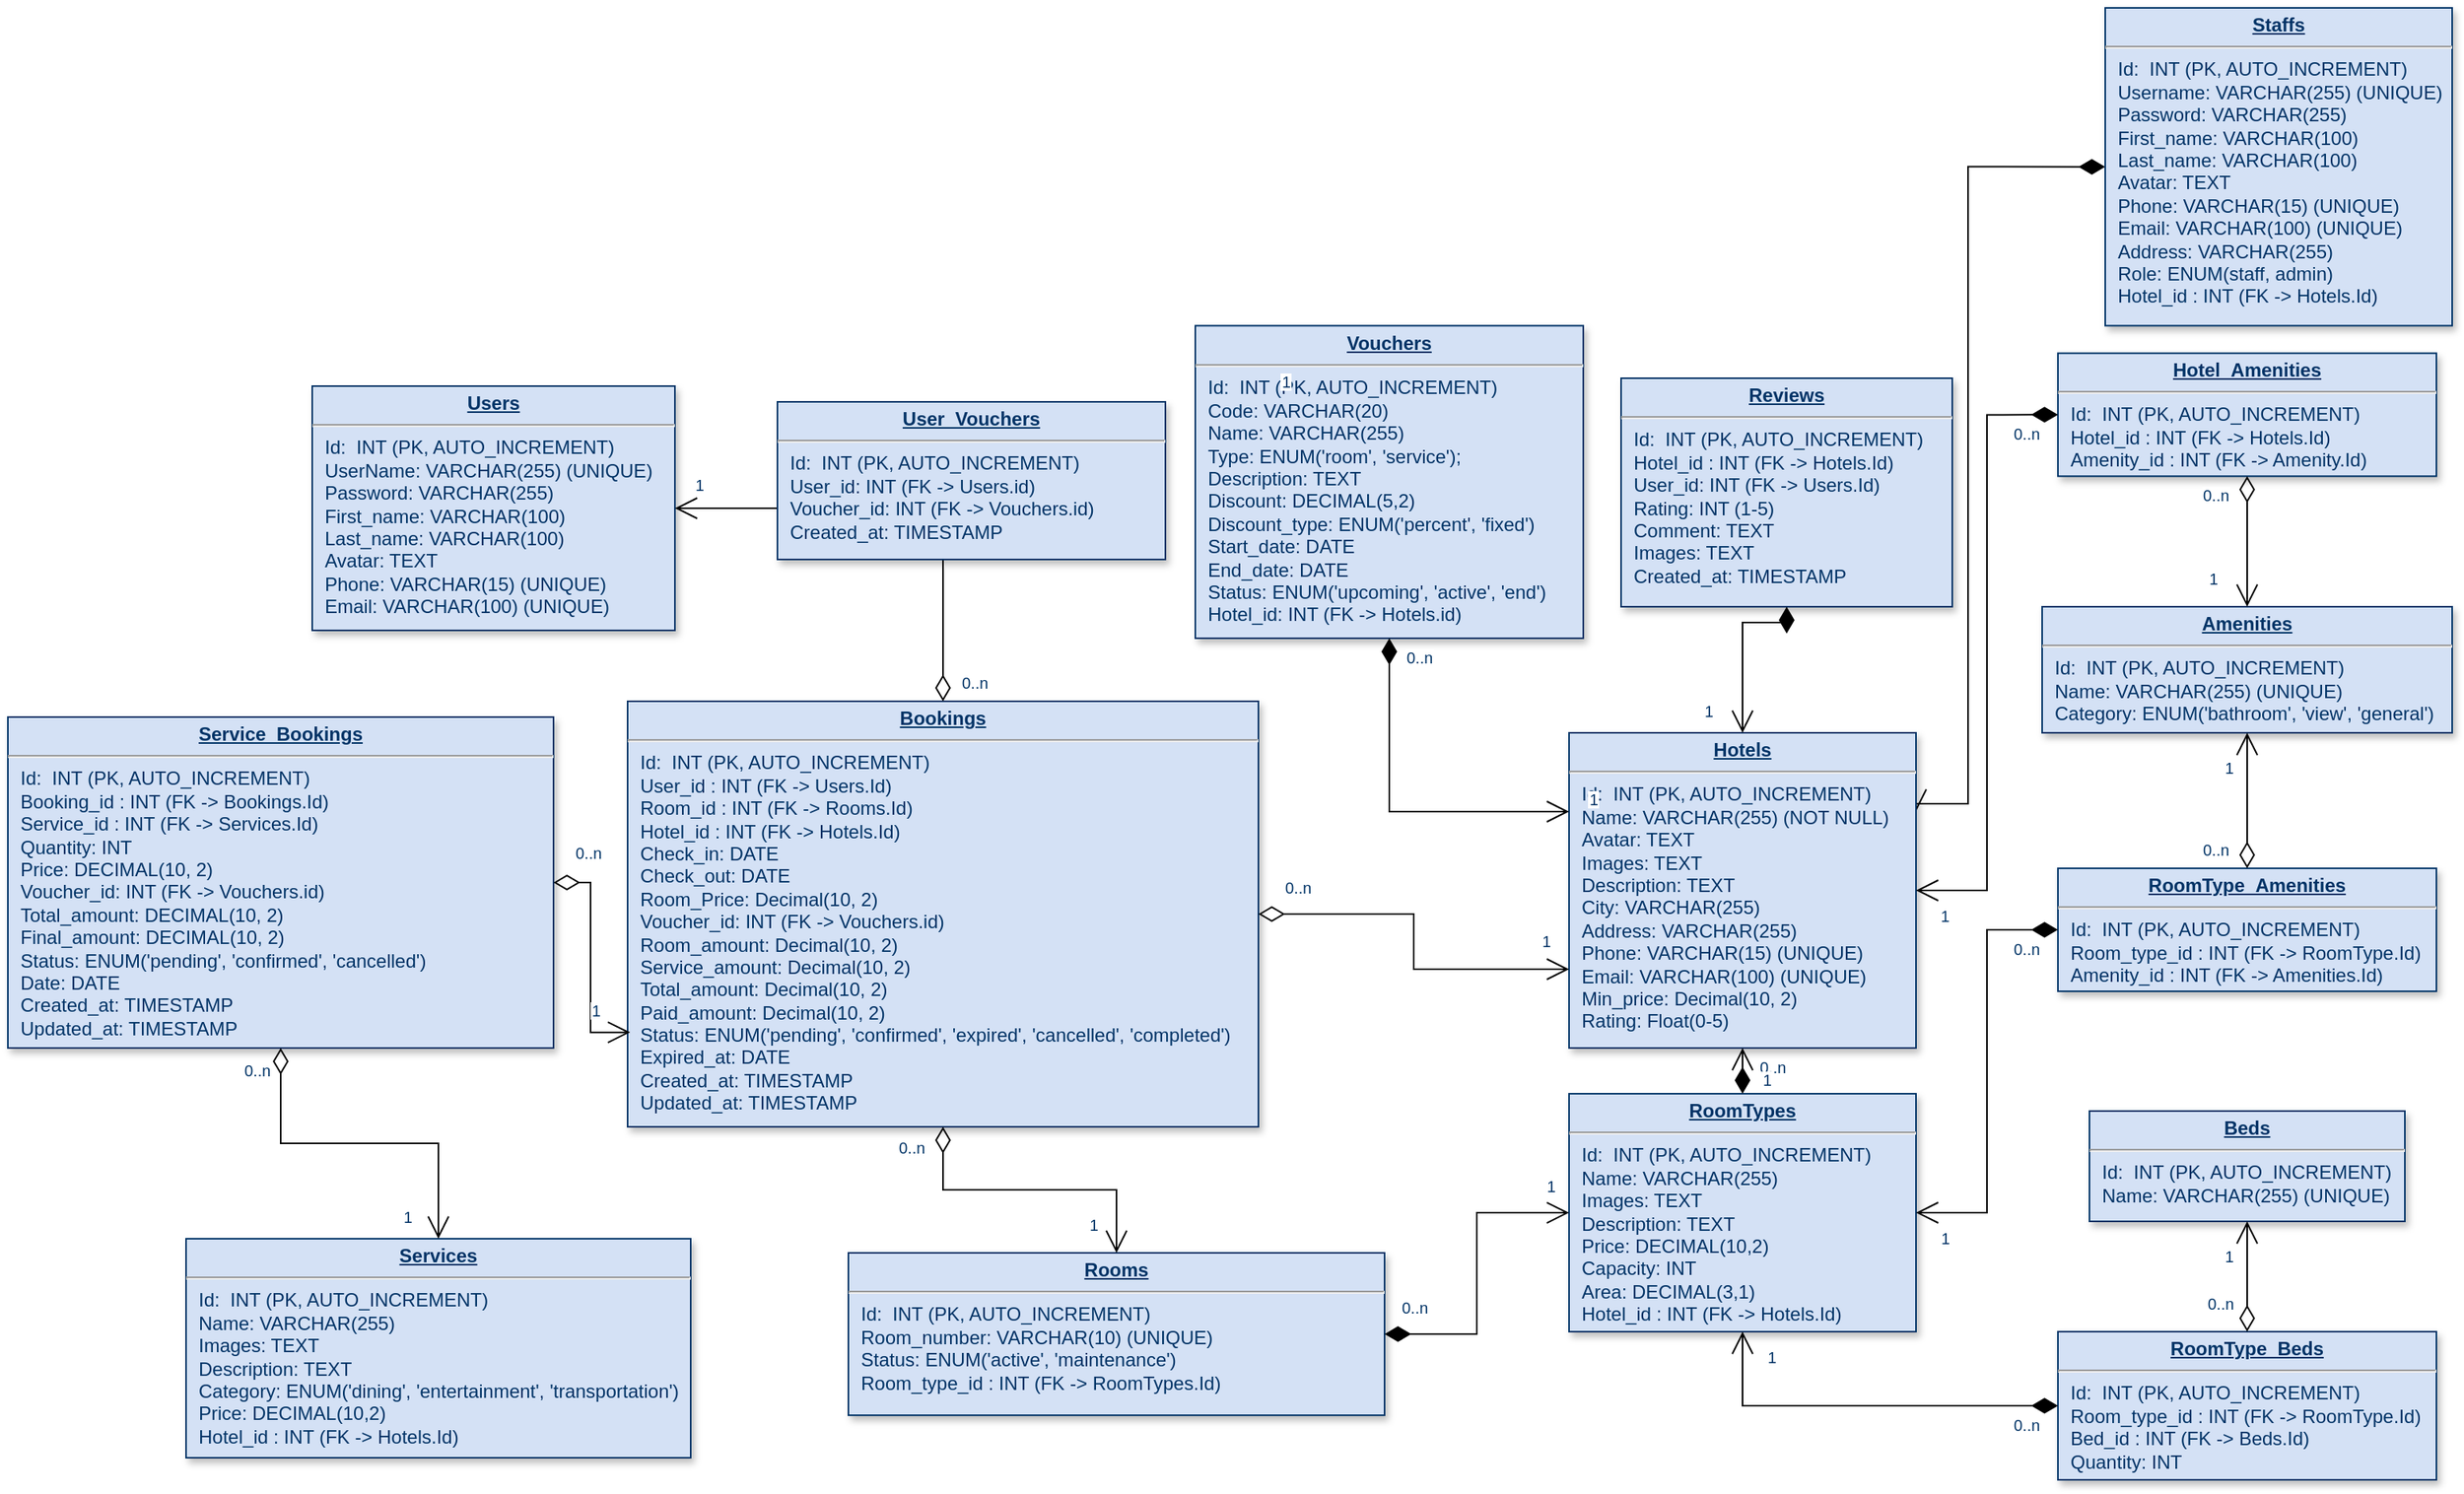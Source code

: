 <mxfile version="27.0.8">
  <diagram name="Page-1" id="efa7a0a1-bf9b-a30e-e6df-94a7791c09e9">
    <mxGraphModel dx="455" dy="1731" grid="1" gridSize="10" guides="1" tooltips="1" connect="1" arrows="1" fold="1" page="1" pageScale="1" pageWidth="826" pageHeight="1169" background="none" math="0" shadow="0">
      <root>
        <mxCell id="0" />
        <mxCell id="1" parent="0" />
        <mxCell id="45" value="" style="endArrow=open;endSize=12;startArrow=diamondThin;startSize=14;startFill=1;edgeStyle=orthogonalEdgeStyle;rounded=0;entryX=1;entryY=0.25;entryDx=0;entryDy=0;exitX=0;exitY=0.5;exitDx=0;exitDy=0;" parent="1" source="_v9oNohXTvP5xsh4NIjf-116" target="_v9oNohXTvP5xsh4NIjf-114" edge="1">
          <mxGeometry x="519.36" y="180" as="geometry">
            <mxPoint x="2610" y="230" as="sourcePoint" />
            <mxPoint x="2237.49" y="388.43" as="targetPoint" />
            <Array as="points">
              <mxPoint x="2820" y="-119" />
              <mxPoint x="2820" y="285" />
            </Array>
          </mxGeometry>
        </mxCell>
        <mxCell id="46" value="0..n" style="resizable=0;align=left;verticalAlign=top;labelBackgroundColor=#ffffff;fontSize=10;strokeColor=#003366;shadow=1;fillColor=#D4E1F5;fontColor=#003366" parent="45" connectable="0" vertex="1">
          <mxGeometry x="-1" relative="1" as="geometry">
            <mxPoint x="8.92" as="offset" />
          </mxGeometry>
        </mxCell>
        <mxCell id="47" value="1" style="resizable=0;align=right;verticalAlign=top;labelBackgroundColor=#ffffff;fontSize=10;strokeColor=#003366;shadow=1;fillColor=#D4E1F5;fontColor=#003366" parent="45" connectable="0" vertex="1">
          <mxGeometry x="1" relative="1" as="geometry">
            <mxPoint x="-17" y="-26" as="offset" />
          </mxGeometry>
        </mxCell>
        <mxCell id="_v9oNohXTvP5xsh4NIjf-114" value="&lt;p style=&quot;margin: 0px; margin-top: 4px; text-align: center; text-decoration: underline;&quot;&gt;&lt;b&gt;Hotels&lt;/b&gt;&lt;/p&gt;&lt;hr&gt;&lt;p style=&quot;margin: 0px; margin-left: 8px;&quot;&gt;Id:&amp;nbsp;&amp;nbsp;INT (PK, AUTO_INCREMENT)&lt;br&gt;Name:&amp;nbsp;VARCHAR(255) (NOT NULL)&lt;/p&gt;&lt;p style=&quot;margin: 0px; margin-left: 8px;&quot;&gt;Avatar: TEXT&lt;/p&gt;&lt;p style=&quot;margin: 0px; margin-left: 8px;&quot;&gt;Images: TEXT&lt;/p&gt;&lt;p style=&quot;margin: 0px; margin-left: 8px;&quot;&gt;Description: TEXT&lt;/p&gt;&lt;p style=&quot;margin: 0px; margin-left: 8px;&quot;&gt;City: VARCHAR(255)&lt;/p&gt;&lt;p style=&quot;margin: 0px 0px 0px 8px;&quot;&gt;Address: VARCHAR(255)&lt;/p&gt;&lt;p style=&quot;margin: 0px; margin-left: 8px;&quot;&gt;Phone: VARCHAR(15) (UNIQUE)&lt;/p&gt;&lt;p style=&quot;margin: 0px; margin-left: 8px;&quot;&gt;Email: VARCHAR(100)&lt;span style=&quot;background-color: transparent; color: light-dark(rgb(0, 51, 102), rgb(161, 205, 249));&quot;&gt;&amp;nbsp;&lt;/span&gt;&lt;span style=&quot;background-color: transparent; color: light-dark(rgb(0, 51, 102), rgb(161, 205, 249));&quot;&gt;(UNIQUE)&lt;/span&gt;&lt;/p&gt;&lt;p style=&quot;margin: 0px; margin-left: 8px;&quot;&gt;&lt;span style=&quot;background-color: transparent; color: light-dark(rgb(0, 51, 102), rgb(161, 205, 249));&quot;&gt;Min_price:&amp;nbsp;&lt;/span&gt;&lt;span style=&quot;background-color: transparent; color: light-dark(rgb(0, 51, 102), rgb(161, 205, 249));&quot;&gt;Decimal(10, 2)&lt;/span&gt;&lt;/p&gt;&lt;p style=&quot;margin: 0px; margin-left: 8px;&quot;&gt;Rating: Float(0-5)&lt;/p&gt;&lt;p style=&quot;margin: 0px; margin-left: 8px;&quot;&gt;&lt;br&gt;&lt;/p&gt;" style="verticalAlign=top;align=left;overflow=fill;fontSize=12;fontFamily=Helvetica;html=1;strokeColor=#003366;shadow=1;fillColor=#D4E1F5;fontColor=#003366" parent="1" vertex="1">
          <mxGeometry x="2567" y="240" width="220" height="200" as="geometry" />
        </mxCell>
        <mxCell id="_v9oNohXTvP5xsh4NIjf-115" value="&lt;p style=&quot;margin: 0px; margin-top: 4px; text-align: center; text-decoration: underline;&quot;&gt;&lt;b&gt;Users&lt;/b&gt;&lt;/p&gt;&lt;hr&gt;&lt;p style=&quot;margin: 0px; margin-left: 8px;&quot;&gt;Id:&amp;nbsp;&amp;nbsp;INT (PK, AUTO_INCREMENT)&lt;br&gt;UserName:&amp;nbsp;VARCHAR(255) (UNIQUE)&lt;/p&gt;&lt;p style=&quot;margin: 0px; margin-left: 8px;&quot;&gt;Password:&amp;nbsp;VARCHAR(255)&lt;/p&gt;&lt;p style=&quot;margin: 0px; margin-left: 8px;&quot;&gt;First_name:&amp;nbsp;VARCHAR(100)&lt;/p&gt;&lt;p style=&quot;margin: 0px 0px 0px 8px;&quot;&gt;Last_name:&amp;nbsp;VARCHAR(100)&lt;/p&gt;&lt;p style=&quot;margin: 0px; margin-left: 8px;&quot;&gt;Avatar: TEXT&lt;/p&gt;&lt;p style=&quot;margin: 0px; margin-left: 8px;&quot;&gt;Phone: VARCHAR(15)&amp;nbsp;&lt;span style=&quot;background-color: transparent; color: light-dark(rgb(0, 51, 102), rgb(161, 205, 249));&quot;&gt;(UNIQUE)&lt;/span&gt;&lt;/p&gt;&lt;p style=&quot;margin: 0px; margin-left: 8px;&quot;&gt;Email: VARCHAR(100)&amp;nbsp;&lt;span style=&quot;background-color: transparent; color: light-dark(rgb(0, 51, 102), rgb(161, 205, 249));&quot;&gt;(UNIQUE)&lt;/span&gt;&lt;/p&gt;" style="verticalAlign=top;align=left;overflow=fill;fontSize=12;fontFamily=Helvetica;html=1;strokeColor=#003366;shadow=1;fillColor=#D4E1F5;fontColor=#003366" parent="1" vertex="1">
          <mxGeometry x="1770" y="20" width="230" height="155" as="geometry" />
        </mxCell>
        <mxCell id="_v9oNohXTvP5xsh4NIjf-116" value="&lt;p style=&quot;margin: 0px; margin-top: 4px; text-align: center; text-decoration: underline;&quot;&gt;&lt;b&gt;Staffs&lt;/b&gt;&lt;/p&gt;&lt;hr&gt;&lt;p style=&quot;margin: 0px; margin-left: 8px;&quot;&gt;Id:&amp;nbsp;&amp;nbsp;INT (PK, AUTO_INCREMENT)&lt;br&gt;Username:&amp;nbsp;VARCHAR(255) (UNIQUE)&lt;/p&gt;&lt;p style=&quot;margin: 0px; margin-left: 8px;&quot;&gt;Password:&amp;nbsp;VARCHAR(255)&lt;/p&gt;&lt;p style=&quot;margin: 0px 0px 0px 8px;&quot;&gt;First_name:&amp;nbsp;VARCHAR(100)&lt;/p&gt;&lt;p style=&quot;margin: 0px; margin-left: 8px;&quot;&gt;&lt;span style=&quot;background-color: transparent; color: light-dark(rgb(0, 51, 102), rgb(161, 205, 249));&quot;&gt;Last_name:&amp;nbsp;VARCHAR(100)&lt;/span&gt;&lt;/p&gt;&lt;p style=&quot;margin: 0px; margin-left: 8px;&quot;&gt;&lt;span style=&quot;background-color: transparent; color: light-dark(rgb(0, 51, 102), rgb(161, 205, 249));&quot;&gt;Avatar: TEXT&lt;/span&gt;&lt;/p&gt;&lt;p style=&quot;margin: 0px; margin-left: 8px;&quot;&gt;Phone: VARCHAR(15)&amp;nbsp;&lt;span style=&quot;background-color: transparent; color: light-dark(rgb(0, 51, 102), rgb(161, 205, 249));&quot;&gt;(UNIQUE)&lt;/span&gt;&lt;/p&gt;&lt;p style=&quot;margin: 0px; margin-left: 8px;&quot;&gt;Email: VARCHAR(100)&amp;nbsp;&lt;span style=&quot;background-color: transparent; color: light-dark(rgb(0, 51, 102), rgb(161, 205, 249));&quot;&gt;(UNIQUE)&lt;/span&gt;&lt;/p&gt;&lt;p style=&quot;margin: 0px; margin-left: 8px;&quot;&gt;Address: VARCHAR(255)&lt;/p&gt;&lt;p style=&quot;margin: 0px; margin-left: 8px;&quot;&gt;Role: ENUM(staff, admin)&lt;/p&gt;&lt;p style=&quot;margin: 0px 0px 0px 8px;&quot;&gt;Hotel_id :&amp;nbsp;INT (FK -&amp;gt; Hotels.Id)&lt;/p&gt;&lt;p style=&quot;margin: 0px; margin-left: 8px;&quot;&gt;&lt;br&gt;&lt;/p&gt;&lt;p style=&quot;margin: 0px; margin-left: 8px;&quot;&gt;&lt;br&gt;&lt;/p&gt;" style="verticalAlign=top;align=left;overflow=fill;fontSize=12;fontFamily=Helvetica;html=1;strokeColor=#003366;shadow=1;fillColor=#D4E1F5;fontColor=#003366" parent="1" vertex="1">
          <mxGeometry x="2907" y="-220" width="220" height="201.68" as="geometry" />
        </mxCell>
        <mxCell id="_v9oNohXTvP5xsh4NIjf-118" value="&lt;p style=&quot;margin: 0px; margin-top: 4px; text-align: center; text-decoration: underline;&quot;&gt;&lt;b&gt;RoomTypes&lt;/b&gt;&lt;/p&gt;&lt;hr&gt;&lt;p style=&quot;margin: 0px; margin-left: 8px;&quot;&gt;Id:&amp;nbsp;&amp;nbsp;INT (PK, AUTO_INCREMENT)&lt;br&gt;Name:&amp;nbsp;VARCHAR(255)&lt;/p&gt;&lt;p style=&quot;margin: 0px; margin-left: 8px;&quot;&gt;Images: TEXT&lt;/p&gt;&lt;p style=&quot;margin: 0px; margin-left: 8px;&quot;&gt;Description: TEXT&lt;/p&gt;&lt;p style=&quot;margin: 0px; margin-left: 8px;&quot;&gt;Price: DECIMAL(10,2)&amp;nbsp;&lt;/p&gt;&lt;p style=&quot;margin: 0px; margin-left: 8px;&quot;&gt;Capacity: INT&lt;/p&gt;&lt;p style=&quot;margin: 0px; margin-left: 8px;&quot;&gt;&lt;span style=&quot;background-color: transparent; color: light-dark(rgb(0, 51, 102), rgb(161, 205, 249));&quot;&gt;Area:&amp;nbsp;DECIMAL(3,1)&lt;/span&gt;&lt;/p&gt;&lt;p style=&quot;margin: 0px; margin-left: 8px;&quot;&gt;Hotel_id :&amp;nbsp;INT (FK -&amp;gt; Hotels.Id)&lt;/p&gt;" style="verticalAlign=top;align=left;overflow=fill;fontSize=12;fontFamily=Helvetica;html=1;strokeColor=#003366;shadow=1;fillColor=#D4E1F5;fontColor=#003366" parent="1" vertex="1">
          <mxGeometry x="2567" y="469.02" width="220" height="150.98" as="geometry" />
        </mxCell>
        <mxCell id="_v9oNohXTvP5xsh4NIjf-119" value="&lt;p style=&quot;margin: 0px; margin-top: 4px; text-align: center; text-decoration: underline;&quot;&gt;&lt;b&gt;Rooms&lt;/b&gt;&lt;/p&gt;&lt;hr&gt;&lt;p style=&quot;margin: 0px; margin-left: 8px;&quot;&gt;Id:&amp;nbsp;&amp;nbsp;INT (PK, AUTO_INCREMENT)&lt;br&gt;Room_number: VARCHAR(10) (UNIQUE&lt;span style=&quot;background-color: transparent; color: light-dark(rgb(0, 51, 102), rgb(161, 205, 249));&quot;&gt;)&lt;/span&gt;&lt;/p&gt;&lt;p style=&quot;margin: 0px; margin-left: 8px;&quot;&gt;&lt;span style=&quot;background-color: transparent;&quot;&gt;Status: ENUM(&#39;active&#39;, &#39;maintenance&#39;)&lt;/span&gt;&lt;/p&gt;&lt;p style=&quot;margin: 0px 0px 0px 8px;&quot;&gt;Room_type_id :&amp;nbsp;INT (FK -&amp;gt; RoomTypes.Id)&lt;/p&gt;&lt;p style=&quot;margin: 0px; margin-left: 8px;&quot;&gt;&lt;br&gt;&lt;/p&gt;&lt;p style=&quot;margin: 0px; margin-left: 8px;&quot;&gt;&lt;br&gt;&lt;/p&gt;" style="verticalAlign=top;align=left;overflow=fill;fontSize=12;fontFamily=Helvetica;html=1;strokeColor=#003366;shadow=1;fillColor=#D4E1F5;fontColor=#003366" parent="1" vertex="1">
          <mxGeometry x="2110" y="570" width="340" height="103.04" as="geometry" />
        </mxCell>
        <mxCell id="_v9oNohXTvP5xsh4NIjf-120" value="&lt;p style=&quot;margin: 4px 0px 0px; text-align: center;&quot;&gt;&lt;b&gt;&lt;u&gt;Amenities&lt;/u&gt;&lt;/b&gt;&lt;/p&gt;&lt;hr&gt;&lt;p style=&quot;margin: 0px; margin-left: 8px;&quot;&gt;Id:&amp;nbsp;&amp;nbsp;INT (PK, AUTO_INCREMENT)&lt;br&gt;&lt;/p&gt;&lt;p style=&quot;margin: 0px; margin-left: 8px;&quot;&gt;Name: VARCHAR(255) (UNIQUE)&lt;/p&gt;&lt;p style=&quot;margin: 0px; margin-left: 8px;&quot;&gt;Category: ENUM(&#39;bathroom&#39;, &#39;view&#39;, &#39;general&#39;)&lt;/p&gt;&lt;p style=&quot;margin: 0px; margin-left: 8px;&quot;&gt;&lt;br&gt;&lt;/p&gt;" style="verticalAlign=top;align=left;overflow=fill;fontSize=12;fontFamily=Helvetica;html=1;strokeColor=#003366;shadow=1;fillColor=#D4E1F5;fontColor=#003366" parent="1" vertex="1">
          <mxGeometry x="2867" y="160" width="260" height="80" as="geometry" />
        </mxCell>
        <mxCell id="_v9oNohXTvP5xsh4NIjf-121" value="&lt;p style=&quot;margin: 4px 0px 0px; text-align: center;&quot;&gt;&lt;b&gt;&lt;u&gt;RoomType_Amenities&lt;/u&gt;&lt;/b&gt;&lt;/p&gt;&lt;hr&gt;&lt;p style=&quot;margin: 0px; margin-left: 8px;&quot;&gt;Id:&amp;nbsp;&amp;nbsp;INT (PK, AUTO_INCREMENT)&lt;br&gt;&lt;/p&gt;&lt;p style=&quot;margin: 0px 0px 0px 8px;&quot;&gt;Room_type_id :&amp;nbsp;INT (FK -&amp;gt; RoomType.Id)&lt;/p&gt;&lt;p style=&quot;margin: 0px 0px 0px 8px;&quot;&gt;Amenity_id :&amp;nbsp;INT (FK -&amp;gt; Amenities.Id)&lt;/p&gt;&lt;p style=&quot;margin: 0px; margin-left: 8px;&quot;&gt;&lt;br&gt;&lt;/p&gt;&lt;p style=&quot;margin: 0px; margin-left: 8px;&quot;&gt;&lt;br&gt;&lt;/p&gt;" style="verticalAlign=top;align=left;overflow=fill;fontSize=12;fontFamily=Helvetica;html=1;strokeColor=#003366;shadow=1;fillColor=#D4E1F5;fontColor=#003366" parent="1" vertex="1">
          <mxGeometry x="2877" y="325.98" width="240" height="78.04" as="geometry" />
        </mxCell>
        <mxCell id="_v9oNohXTvP5xsh4NIjf-122" value="&lt;p style=&quot;margin: 4px 0px 0px; text-align: center;&quot;&gt;&lt;b&gt;&lt;u&gt;Beds&lt;/u&gt;&lt;/b&gt;&lt;/p&gt;&lt;hr&gt;&lt;p style=&quot;margin: 0px; margin-left: 8px;&quot;&gt;Id:&amp;nbsp;&amp;nbsp;INT (PK, AUTO_INCREMENT)&lt;br&gt;&lt;/p&gt;&lt;p style=&quot;margin: 0px; margin-left: 8px;&quot;&gt;Name: VARCHAR(255) (UNIQUE)&lt;/p&gt;&lt;p style=&quot;margin: 0px; margin-left: 8px;&quot;&gt;&lt;br&gt;&lt;/p&gt;" style="verticalAlign=top;align=left;overflow=fill;fontSize=12;fontFamily=Helvetica;html=1;strokeColor=#003366;shadow=1;fillColor=#D4E1F5;fontColor=#003366" parent="1" vertex="1">
          <mxGeometry x="2897" y="480" width="200" height="70" as="geometry" />
        </mxCell>
        <mxCell id="_v9oNohXTvP5xsh4NIjf-123" value="&lt;p style=&quot;margin: 4px 0px 0px; text-align: center;&quot;&gt;&lt;b&gt;&lt;u&gt;RoomType_Beds&lt;/u&gt;&lt;/b&gt;&lt;/p&gt;&lt;hr&gt;&lt;p style=&quot;margin: 0px; margin-left: 8px;&quot;&gt;Id:&amp;nbsp;&amp;nbsp;INT (PK, AUTO_INCREMENT)&lt;br&gt;&lt;/p&gt;&lt;p style=&quot;margin: 0px 0px 0px 8px;&quot;&gt;Room_type_id :&amp;nbsp;INT (FK -&amp;gt; RoomType.Id)&lt;/p&gt;&lt;p style=&quot;margin: 0px 0px 0px 8px;&quot;&gt;Bed_id :&amp;nbsp;INT (FK -&amp;gt; Beds.Id)&lt;/p&gt;&lt;p style=&quot;margin: 0px 0px 0px 8px;&quot;&gt;Quantity: INT&lt;/p&gt;&lt;p style=&quot;margin: 0px; margin-left: 8px;&quot;&gt;&lt;br&gt;&lt;/p&gt;&lt;p style=&quot;margin: 0px; margin-left: 8px;&quot;&gt;&lt;br&gt;&lt;/p&gt;" style="verticalAlign=top;align=left;overflow=fill;fontSize=12;fontFamily=Helvetica;html=1;strokeColor=#003366;shadow=1;fillColor=#D4E1F5;fontColor=#003366" parent="1" vertex="1">
          <mxGeometry x="2877" y="620" width="240" height="94.02" as="geometry" />
        </mxCell>
        <mxCell id="_v9oNohXTvP5xsh4NIjf-124" value="&lt;p style=&quot;margin: 0px; margin-top: 4px; text-align: center; text-decoration: underline;&quot;&gt;&lt;b&gt;Bookings&lt;/b&gt;&lt;/p&gt;&lt;hr&gt;&lt;p style=&quot;margin: 0px; margin-left: 8px;&quot;&gt;Id:&amp;nbsp;&amp;nbsp;INT (PK, AUTO_INCREMENT)&lt;/p&gt;&lt;p style=&quot;margin: 0px; margin-left: 8px;&quot;&gt;User_id :&amp;nbsp;INT (FK -&amp;gt; Users.Id)&lt;/p&gt;&lt;p style=&quot;margin: 0px; margin-left: 8px;&quot;&gt;Room_id :&amp;nbsp;INT (FK -&amp;gt; Rooms.Id)&lt;/p&gt;&lt;p style=&quot;margin: 0px 0px 0px 8px;&quot;&gt;Hotel_id :&amp;nbsp;INT (FK -&amp;gt; Hotels.Id)&lt;/p&gt;&lt;p style=&quot;margin: 0px; margin-left: 8px;&quot;&gt;Check_in: DATE&lt;/p&gt;&lt;p style=&quot;margin: 0px; margin-left: 8px;&quot;&gt;Check_out: DATE&lt;/p&gt;&lt;p style=&quot;margin: 0px; margin-left: 8px;&quot;&gt;Room_Price: Decimal(10, 2)&lt;/p&gt;&lt;p style=&quot;margin: 0px; margin-left: 8px;&quot;&gt;Voucher_id: INT (FK -&amp;gt; Vouchers.id)&lt;/p&gt;&lt;p style=&quot;margin: 0px; margin-left: 8px;&quot;&gt;Room_amount:&amp;nbsp;&lt;span style=&quot;background-color: transparent; color: light-dark(rgb(0, 51, 102), rgb(161, 205, 249));&quot;&gt;Decimal(10, 2)&lt;/span&gt;&lt;/p&gt;&lt;p style=&quot;margin: 0px; margin-left: 8px;&quot;&gt;Service_amount:&amp;nbsp;&lt;span style=&quot;background-color: transparent; color: light-dark(rgb(0, 51, 102), rgb(161, 205, 249));&quot;&gt;Decimal(10, 2)&lt;/span&gt;&lt;/p&gt;&lt;p style=&quot;margin: 0px; margin-left: 8px;&quot;&gt;Total_amount:&amp;nbsp;&lt;span style=&quot;background-color: transparent; color: light-dark(rgb(0, 51, 102), rgb(161, 205, 249));&quot;&gt;Decimal(10, 2)&lt;/span&gt;&lt;/p&gt;&lt;p style=&quot;margin: 0px; margin-left: 8px;&quot;&gt;Paid_amount:&lt;span style=&quot;background-color: transparent; color: light-dark(rgb(0, 51, 102), rgb(161, 205, 249));&quot;&gt;&amp;nbsp;&lt;/span&gt;&lt;span style=&quot;background-color: transparent; color: light-dark(rgb(0, 51, 102), rgb(161, 205, 249));&quot;&gt;Decimal(10, 2)&lt;/span&gt;&lt;/p&gt;&lt;p style=&quot;margin: 0px; margin-left: 8px;&quot;&gt;Status:&amp;nbsp;ENUM(&#39;pending&#39;, &#39;confirmed&#39;, &#39;expired&#39;, &#39;cancelled&#39;, &#39;completed&#39;)&lt;/p&gt;&lt;p style=&quot;margin: 0px; margin-left: 8px;&quot;&gt;Expired_at: DATE&lt;br&gt;Created_at: TIMESTAMP&lt;/p&gt;&lt;p style=&quot;margin: 0px; margin-left: 8px;&quot;&gt;Updated_at: TIMESTAMP&lt;/p&gt;" style="verticalAlign=top;align=left;overflow=fill;fontSize=12;fontFamily=Helvetica;html=1;strokeColor=#003366;shadow=1;fillColor=#D4E1F5;fontColor=#003366" parent="1" vertex="1">
          <mxGeometry x="1970" y="220" width="400" height="270" as="geometry" />
        </mxCell>
        <mxCell id="_v9oNohXTvP5xsh4NIjf-126" value="&lt;p style=&quot;margin: 4px 0px 0px; text-align: center;&quot;&gt;&lt;b&gt;&lt;u&gt;Hotel_Amenities&lt;/u&gt;&lt;/b&gt;&lt;/p&gt;&lt;hr&gt;&lt;p style=&quot;margin: 0px; margin-left: 8px;&quot;&gt;Id:&amp;nbsp;&amp;nbsp;INT (PK, AUTO_INCREMENT)&lt;br&gt;&lt;/p&gt;&lt;p style=&quot;margin: 0px; margin-left: 8px;&quot;&gt;Hotel_id :&amp;nbsp;INT (FK -&amp;gt; Hotels.Id)&lt;/p&gt;&lt;p style=&quot;margin: 0px 0px 0px 8px;&quot;&gt;Amenity_id :&amp;nbsp;INT (FK -&amp;gt; Amenity.Id)&lt;/p&gt;" style="verticalAlign=top;align=left;overflow=fill;fontSize=12;fontFamily=Helvetica;html=1;strokeColor=#003366;shadow=1;fillColor=#D4E1F5;fontColor=#003366" parent="1" vertex="1">
          <mxGeometry x="2877" y="-0.86" width="240" height="78.04" as="geometry" />
        </mxCell>
        <mxCell id="_v9oNohXTvP5xsh4NIjf-127" value="&lt;p style=&quot;margin: 0px; margin-top: 4px; text-align: center; text-decoration: underline;&quot;&gt;&lt;b&gt;Reviews&lt;/b&gt;&lt;/p&gt;&lt;hr&gt;&lt;p style=&quot;margin: 0px; margin-left: 8px;&quot;&gt;Id:&amp;nbsp;&amp;nbsp;INT (PK, AUTO_INCREMENT)&lt;/p&gt;&lt;p style=&quot;margin: 0px 0px 0px 8px;&quot;&gt;Hotel_id :&amp;nbsp;INT (FK -&amp;gt; Hotels.Id)&lt;/p&gt;&lt;p style=&quot;margin: 0px 0px 0px 8px;&quot;&gt;User_id: INT (FK -&amp;gt; Users.Id)&lt;/p&gt;&lt;p style=&quot;margin: 0px 0px 0px 8px;&quot;&gt;Rating:&amp;nbsp;INT (1-5)&lt;/p&gt;&lt;p style=&quot;margin: 0px 0px 0px 8px;&quot;&gt;Comment: TEXT&lt;/p&gt;&lt;p style=&quot;margin: 0px 0px 0px 8px;&quot;&gt;Images: TEXT&lt;/p&gt;&lt;p style=&quot;margin: 0px; margin-left: 8px;&quot;&gt;Created_at: TIMESTAMP&lt;/p&gt;&lt;p style=&quot;margin: 0px; margin-left: 8px;&quot;&gt;&lt;br&gt;&lt;/p&gt;" style="verticalAlign=top;align=left;overflow=fill;fontSize=12;fontFamily=Helvetica;html=1;strokeColor=#003366;shadow=1;fillColor=#D4E1F5;fontColor=#003366" parent="1" vertex="1">
          <mxGeometry x="2600" y="15" width="210" height="145" as="geometry" />
        </mxCell>
        <mxCell id="_v9oNohXTvP5xsh4NIjf-128" value="&lt;p style=&quot;margin: 0px; margin-top: 4px; text-align: center; text-decoration: underline;&quot;&gt;&lt;b&gt;Vouchers&lt;/b&gt;&lt;/p&gt;&lt;hr&gt;&lt;p style=&quot;margin: 0px; margin-left: 8px;&quot;&gt;Id:&amp;nbsp;&amp;nbsp;INT (PK, AUTO_INCREMENT)&lt;/p&gt;&lt;p style=&quot;margin: 0px 0px 0px 8px;&quot;&gt;Code: VARCHAR(20)&lt;/p&gt;&lt;p style=&quot;margin: 0px 0px 0px 8px;&quot;&gt;Name: VARCHAR(255)&lt;br&gt;Type: ENUM(&#39;room&#39;, &#39;service&#39;);&lt;/p&gt;&lt;p style=&quot;margin: 0px 0px 0px 8px;&quot;&gt;Description: TEXT&lt;/p&gt;&lt;p style=&quot;margin: 0px 0px 0px 8px;&quot;&gt;Discount:&amp;nbsp;DECIMAL(5,2)&lt;/p&gt;&lt;p style=&quot;margin: 0px 0px 0px 8px;&quot;&gt;Discount_type: ENUM(&#39;percent&#39;, &#39;fixed&#39;)&lt;/p&gt;&lt;p style=&quot;margin: 0px 0px 0px 8px;&quot;&gt;Start_date: DATE&lt;/p&gt;&lt;p style=&quot;margin: 0px 0px 0px 8px;&quot;&gt;End_date: DATE&lt;/p&gt;&lt;p style=&quot;margin: 0px 0px 0px 8px;&quot;&gt;&lt;span style=&quot;background-color: transparent; color: light-dark(rgb(0, 51, 102), rgb(161, 205, 249));&quot;&gt;Status: ENUM(&#39;upcoming&#39;, &#39;active&#39;, &#39;end&#39;)&lt;/span&gt;&lt;/p&gt;&lt;p style=&quot;margin: 0px 0px 0px 8px;&quot;&gt;Hotel_id: INT (FK -&amp;gt; Hotels.id)&lt;/p&gt;" style="verticalAlign=top;align=left;overflow=fill;fontSize=12;fontFamily=Helvetica;html=1;strokeColor=#003366;shadow=1;fillColor=#D4E1F5;fontColor=#003366" parent="1" vertex="1">
          <mxGeometry x="2330" y="-18.32" width="246" height="198.32" as="geometry" />
        </mxCell>
        <mxCell id="_v9oNohXTvP5xsh4NIjf-130" value="&lt;p style=&quot;margin: 4px 0px 0px; text-align: center;&quot;&gt;&lt;b&gt;&lt;u&gt;Services&lt;/u&gt;&lt;/b&gt;&lt;/p&gt;&lt;hr&gt;&lt;p style=&quot;margin: 0px; margin-left: 8px;&quot;&gt;Id:&amp;nbsp;&amp;nbsp;INT (PK, AUTO_INCREMENT)&lt;br&gt;&lt;/p&gt;&lt;p style=&quot;margin: 0px; margin-left: 8px;&quot;&gt;Name: VARCHAR(255)&lt;/p&gt;&lt;p style=&quot;margin: 0px; margin-left: 8px;&quot;&gt;Images: TEXT&lt;/p&gt;&lt;p style=&quot;margin: 0px; margin-left: 8px;&quot;&gt;Description: TEXT&lt;/p&gt;&lt;p style=&quot;margin: 0px; margin-left: 8px;&quot;&gt;Category: ENUM(&#39;dining&#39;, &#39;entertainment&#39;, &#39;transportation&#39;)&lt;/p&gt;&lt;p style=&quot;margin: 0px; margin-left: 8px;&quot;&gt;Price: DECIMAL(10,2)&lt;/p&gt;&lt;p style=&quot;margin: 0px; margin-left: 8px;&quot;&gt;Hotel_id :&amp;nbsp;INT (FK -&amp;gt; Hotels.Id)&lt;/p&gt;" style="verticalAlign=top;align=left;overflow=fill;fontSize=12;fontFamily=Helvetica;html=1;strokeColor=#003366;shadow=1;fillColor=#D4E1F5;fontColor=#003366" parent="1" vertex="1">
          <mxGeometry x="1690" y="561.03" width="320" height="138.97" as="geometry" />
        </mxCell>
        <mxCell id="_v9oNohXTvP5xsh4NIjf-131" value="&lt;p style=&quot;margin: 0px; margin-top: 4px; text-align: center; text-decoration: underline;&quot;&gt;&lt;b&gt;Service_Bookings&lt;/b&gt;&lt;/p&gt;&lt;hr&gt;&lt;p style=&quot;margin: 0px; margin-left: 8px;&quot;&gt;Id:&amp;nbsp;&amp;nbsp;INT (PK, AUTO_INCREMENT)&lt;/p&gt;&lt;p style=&quot;margin: 0px; margin-left: 8px;&quot;&gt;Booking_id :&amp;nbsp;INT (FK -&amp;gt; Bookings.Id)&lt;/p&gt;&lt;p style=&quot;margin: 0px; margin-left: 8px;&quot;&gt;Service_id :&amp;nbsp;INT (FK -&amp;gt; Services.Id)&lt;/p&gt;&lt;p style=&quot;margin: 0px; margin-left: 8px;&quot;&gt;Quantity: INT&lt;/p&gt;&lt;p style=&quot;margin: 0px; margin-left: 8px;&quot;&gt;Price: DECIMAL(10, 2)&lt;/p&gt;&lt;p style=&quot;margin: 0px 0px 0px 8px;&quot;&gt;Voucher_id: INT (FK -&amp;gt; Vouchers.id)&lt;/p&gt;&lt;p style=&quot;margin: 0px 0px 0px 8px;&quot;&gt;Total_amount:&amp;nbsp;&lt;span style=&quot;color: light-dark(rgb(0, 51, 102), rgb(161, 205, 249)); background-color: transparent;&quot;&gt;DECIMAL(10, 2)&lt;/span&gt;&lt;/p&gt;&lt;p style=&quot;margin: 0px 0px 0px 8px;&quot;&gt;Final_amount:&amp;nbsp;&lt;span style=&quot;background-color: transparent; color: light-dark(rgb(0, 51, 102), rgb(161, 205, 249));&quot;&gt;DECIMAL(10, 2)&lt;/span&gt;&lt;/p&gt;&lt;p style=&quot;margin: 0px; margin-left: 8px;&quot;&gt;Status:&amp;nbsp;ENUM(&#39;pending&#39;, &#39;confirmed&#39;, &#39;cancelled&#39;)&lt;/p&gt;&lt;p style=&quot;margin: 0px; margin-left: 8px;&quot;&gt;Date: DATE&lt;/p&gt;&lt;p style=&quot;margin: 0px; margin-left: 8px;&quot;&gt;Created_at: TIMESTAMP&lt;/p&gt;&lt;p style=&quot;margin: 0px; margin-left: 8px;&quot;&gt;Updated_at: TIMESTAMP&lt;/p&gt;" style="verticalAlign=top;align=left;overflow=fill;fontSize=12;fontFamily=Helvetica;html=1;strokeColor=#003366;shadow=1;fillColor=#D4E1F5;fontColor=#003366" parent="1" vertex="1">
          <mxGeometry x="1577" y="230" width="346" height="210" as="geometry" />
        </mxCell>
        <mxCell id="_v9oNohXTvP5xsh4NIjf-132" value="" style="endArrow=open;endSize=12;startArrow=diamondThin;startSize=14;startFill=1;edgeStyle=orthogonalEdgeStyle;rounded=0;entryX=1;entryY=0.5;entryDx=0;entryDy=0;exitX=0;exitY=0.5;exitDx=0;exitDy=0;" parent="1" source="_v9oNohXTvP5xsh4NIjf-126" target="_v9oNohXTvP5xsh4NIjf-114" edge="1">
          <mxGeometry x="519.36" y="180" as="geometry">
            <mxPoint x="2850" y="211.64" as="sourcePoint" />
            <mxPoint x="2850" y="307.64" as="targetPoint" />
          </mxGeometry>
        </mxCell>
        <mxCell id="_v9oNohXTvP5xsh4NIjf-133" value="0..n" style="resizable=0;align=left;verticalAlign=top;labelBackgroundColor=#ffffff;fontSize=10;strokeColor=#003366;shadow=1;fillColor=#D4E1F5;fontColor=#003366" parent="_v9oNohXTvP5xsh4NIjf-132" connectable="0" vertex="1">
          <mxGeometry x="-1" relative="1" as="geometry">
            <mxPoint x="-30" as="offset" />
          </mxGeometry>
        </mxCell>
        <mxCell id="_v9oNohXTvP5xsh4NIjf-134" value="1" style="resizable=0;align=right;verticalAlign=top;labelBackgroundColor=#ffffff;fontSize=10;strokeColor=#003366;shadow=1;fillColor=#D4E1F5;fontColor=#003366" parent="_v9oNohXTvP5xsh4NIjf-132" connectable="0" vertex="1">
          <mxGeometry x="1" relative="1" as="geometry">
            <mxPoint x="23" y="4" as="offset" />
          </mxGeometry>
        </mxCell>
        <mxCell id="_v9oNohXTvP5xsh4NIjf-136" value="" style="endArrow=open;endSize=12;startArrow=diamondThin;startSize=14;startFill=0;edgeStyle=orthogonalEdgeStyle;rounded=0;entryX=0.5;entryY=0;entryDx=0;entryDy=0;exitX=0.5;exitY=1;exitDx=0;exitDy=0;" parent="1" source="_v9oNohXTvP5xsh4NIjf-126" target="_v9oNohXTvP5xsh4NIjf-120" edge="1">
          <mxGeometry x="519.36" y="180" as="geometry">
            <mxPoint x="3031.5" y="302.5" as="sourcePoint" />
            <mxPoint x="2928.5" y="389.5" as="targetPoint" />
          </mxGeometry>
        </mxCell>
        <mxCell id="_v9oNohXTvP5xsh4NIjf-137" value="0..n" style="resizable=0;align=left;verticalAlign=top;labelBackgroundColor=#ffffff;fontSize=10;strokeColor=#003366;shadow=1;fillColor=#D4E1F5;fontColor=#003366" parent="_v9oNohXTvP5xsh4NIjf-136" connectable="0" vertex="1">
          <mxGeometry x="-1" relative="1" as="geometry">
            <mxPoint x="-30" as="offset" />
          </mxGeometry>
        </mxCell>
        <mxCell id="_v9oNohXTvP5xsh4NIjf-138" value="1" style="resizable=0;align=right;verticalAlign=top;labelBackgroundColor=#ffffff;fontSize=10;strokeColor=#003366;shadow=1;fillColor=#D4E1F5;fontColor=#003366" parent="_v9oNohXTvP5xsh4NIjf-136" connectable="0" vertex="1">
          <mxGeometry x="1" relative="1" as="geometry">
            <mxPoint x="-17" y="-30" as="offset" />
          </mxGeometry>
        </mxCell>
        <mxCell id="_v9oNohXTvP5xsh4NIjf-139" value="" style="endArrow=open;endSize=12;startArrow=diamondThin;startSize=14;startFill=1;edgeStyle=orthogonalEdgeStyle;rounded=0;entryX=0.5;entryY=1;entryDx=0;entryDy=0;exitX=0.5;exitY=0;exitDx=0;exitDy=0;" parent="1" source="_v9oNohXTvP5xsh4NIjf-118" target="_v9oNohXTvP5xsh4NIjf-114" edge="1">
          <mxGeometry x="519.36" y="180" as="geometry">
            <mxPoint x="2850" y="375" as="sourcePoint" />
            <mxPoint x="2850" y="471" as="targetPoint" />
          </mxGeometry>
        </mxCell>
        <mxCell id="_v9oNohXTvP5xsh4NIjf-140" value="0..n" style="resizable=0;align=left;verticalAlign=top;labelBackgroundColor=#ffffff;fontSize=10;strokeColor=#003366;shadow=1;fillColor=#D4E1F5;fontColor=#003366" parent="_v9oNohXTvP5xsh4NIjf-139" connectable="0" vertex="1">
          <mxGeometry x="-1" relative="1" as="geometry">
            <mxPoint x="9" y="-29" as="offset" />
          </mxGeometry>
        </mxCell>
        <mxCell id="_v9oNohXTvP5xsh4NIjf-141" value="1" style="resizable=0;align=right;verticalAlign=top;labelBackgroundColor=#ffffff;fontSize=10;strokeColor=#003366;shadow=1;fillColor=#D4E1F5;fontColor=#003366" parent="_v9oNohXTvP5xsh4NIjf-139" connectable="0" vertex="1">
          <mxGeometry x="1" relative="1" as="geometry">
            <mxPoint x="20" y="8" as="offset" />
          </mxGeometry>
        </mxCell>
        <mxCell id="_v9oNohXTvP5xsh4NIjf-142" value="" style="endArrow=open;endSize=12;startArrow=diamondThin;startSize=14;startFill=0;edgeStyle=orthogonalEdgeStyle;rounded=0;entryX=0.5;entryY=1;entryDx=0;entryDy=0;exitX=0.5;exitY=0;exitDx=0;exitDy=0;" parent="1" source="_v9oNohXTvP5xsh4NIjf-121" target="_v9oNohXTvP5xsh4NIjf-120" edge="1">
          <mxGeometry x="519.36" y="180" as="geometry">
            <mxPoint x="3040" y="270" as="sourcePoint" />
            <mxPoint x="3040" y="353" as="targetPoint" />
          </mxGeometry>
        </mxCell>
        <mxCell id="_v9oNohXTvP5xsh4NIjf-143" value="0..n" style="resizable=0;align=left;verticalAlign=top;labelBackgroundColor=#ffffff;fontSize=10;strokeColor=#003366;shadow=1;fillColor=#D4E1F5;fontColor=#003366" parent="_v9oNohXTvP5xsh4NIjf-142" connectable="0" vertex="1">
          <mxGeometry x="-1" relative="1" as="geometry">
            <mxPoint x="-30" y="-24" as="offset" />
          </mxGeometry>
        </mxCell>
        <mxCell id="_v9oNohXTvP5xsh4NIjf-144" value="1" style="resizable=0;align=right;verticalAlign=top;labelBackgroundColor=#ffffff;fontSize=10;strokeColor=#003366;shadow=1;fillColor=#D4E1F5;fontColor=#003366" parent="_v9oNohXTvP5xsh4NIjf-142" connectable="0" vertex="1">
          <mxGeometry x="1" relative="1" as="geometry">
            <mxPoint x="-7" y="10" as="offset" />
          </mxGeometry>
        </mxCell>
        <mxCell id="_v9oNohXTvP5xsh4NIjf-145" value="" style="endArrow=open;endSize=12;startArrow=diamondThin;startSize=14;startFill=1;edgeStyle=orthogonalEdgeStyle;rounded=0;exitX=0;exitY=0.5;exitDx=0;exitDy=0;entryX=1;entryY=0.5;entryDx=0;entryDy=0;" parent="1" source="_v9oNohXTvP5xsh4NIjf-121" target="_v9oNohXTvP5xsh4NIjf-118" edge="1">
          <mxGeometry x="519.36" y="180" as="geometry">
            <mxPoint x="2920" y="380" as="sourcePoint" />
            <mxPoint x="2820" y="530" as="targetPoint" />
          </mxGeometry>
        </mxCell>
        <mxCell id="_v9oNohXTvP5xsh4NIjf-146" value="0..n" style="resizable=0;align=left;verticalAlign=top;labelBackgroundColor=#ffffff;fontSize=10;strokeColor=#003366;shadow=1;fillColor=#D4E1F5;fontColor=#003366" parent="_v9oNohXTvP5xsh4NIjf-145" connectable="0" vertex="1">
          <mxGeometry x="-1" relative="1" as="geometry">
            <mxPoint x="-30" as="offset" />
          </mxGeometry>
        </mxCell>
        <mxCell id="_v9oNohXTvP5xsh4NIjf-147" value="1" style="resizable=0;align=right;verticalAlign=top;labelBackgroundColor=#ffffff;fontSize=10;strokeColor=#003366;shadow=1;fillColor=#D4E1F5;fontColor=#003366" parent="_v9oNohXTvP5xsh4NIjf-145" connectable="0" vertex="1">
          <mxGeometry x="1" relative="1" as="geometry">
            <mxPoint x="23" y="4" as="offset" />
          </mxGeometry>
        </mxCell>
        <mxCell id="_v9oNohXTvP5xsh4NIjf-151" value="" style="endArrow=open;endSize=12;startArrow=diamondThin;startSize=14;startFill=0;edgeStyle=orthogonalEdgeStyle;rounded=0;entryX=0.5;entryY=1;entryDx=0;entryDy=0;exitX=0.5;exitY=0;exitDx=0;exitDy=0;" parent="1" source="_v9oNohXTvP5xsh4NIjf-123" target="_v9oNohXTvP5xsh4NIjf-122" edge="1">
          <mxGeometry x="519.36" y="180" as="geometry">
            <mxPoint x="2997" y="404" as="sourcePoint" />
            <mxPoint x="2997" y="480" as="targetPoint" />
          </mxGeometry>
        </mxCell>
        <mxCell id="_v9oNohXTvP5xsh4NIjf-152" value="0..n" style="resizable=0;align=left;verticalAlign=top;labelBackgroundColor=#ffffff;fontSize=10;strokeColor=#003366;shadow=1;fillColor=#D4E1F5;fontColor=#003366" parent="_v9oNohXTvP5xsh4NIjf-151" connectable="0" vertex="1">
          <mxGeometry x="-1" relative="1" as="geometry">
            <mxPoint x="-27" y="-30" as="offset" />
          </mxGeometry>
        </mxCell>
        <mxCell id="_v9oNohXTvP5xsh4NIjf-153" value="1" style="resizable=0;align=right;verticalAlign=top;labelBackgroundColor=#ffffff;fontSize=10;strokeColor=#003366;shadow=1;fillColor=#D4E1F5;fontColor=#003366" parent="_v9oNohXTvP5xsh4NIjf-151" connectable="0" vertex="1">
          <mxGeometry x="1" relative="1" as="geometry">
            <mxPoint x="-7" y="10" as="offset" />
          </mxGeometry>
        </mxCell>
        <mxCell id="_v9oNohXTvP5xsh4NIjf-154" value="" style="endArrow=open;endSize=12;startArrow=diamondThin;startSize=14;startFill=1;edgeStyle=orthogonalEdgeStyle;rounded=0;entryX=0.5;entryY=1;entryDx=0;entryDy=0;exitX=0;exitY=0.5;exitDx=0;exitDy=0;" parent="1" source="_v9oNohXTvP5xsh4NIjf-123" target="_v9oNohXTvP5xsh4NIjf-118" edge="1">
          <mxGeometry x="519.36" y="180" as="geometry">
            <mxPoint x="2903" y="538.98" as="sourcePoint" />
            <mxPoint x="2813" y="677.98" as="targetPoint" />
          </mxGeometry>
        </mxCell>
        <mxCell id="_v9oNohXTvP5xsh4NIjf-155" value="0..n" style="resizable=0;align=left;verticalAlign=top;labelBackgroundColor=#ffffff;fontSize=10;strokeColor=#003366;shadow=1;fillColor=#D4E1F5;fontColor=#003366" parent="_v9oNohXTvP5xsh4NIjf-154" connectable="0" vertex="1">
          <mxGeometry x="-1" relative="1" as="geometry">
            <mxPoint x="-30" as="offset" />
          </mxGeometry>
        </mxCell>
        <mxCell id="_v9oNohXTvP5xsh4NIjf-156" value="1" style="resizable=0;align=right;verticalAlign=top;labelBackgroundColor=#ffffff;fontSize=10;strokeColor=#003366;shadow=1;fillColor=#D4E1F5;fontColor=#003366" parent="_v9oNohXTvP5xsh4NIjf-154" connectable="0" vertex="1">
          <mxGeometry x="1" relative="1" as="geometry">
            <mxPoint x="23" y="4" as="offset" />
          </mxGeometry>
        </mxCell>
        <mxCell id="_v9oNohXTvP5xsh4NIjf-157" value="" style="endArrow=open;endSize=12;startArrow=diamondThin;startSize=14;startFill=1;edgeStyle=orthogonalEdgeStyle;rounded=0;entryX=0;entryY=0.5;entryDx=0;entryDy=0;exitX=1;exitY=0.5;exitDx=0;exitDy=0;" parent="1" source="_v9oNohXTvP5xsh4NIjf-119" target="_v9oNohXTvP5xsh4NIjf-118" edge="1">
          <mxGeometry x="519.36" y="180" as="geometry">
            <mxPoint x="2540" y="531" as="sourcePoint" />
            <mxPoint x="2540" y="455" as="targetPoint" />
          </mxGeometry>
        </mxCell>
        <mxCell id="_v9oNohXTvP5xsh4NIjf-158" value="0..n" style="resizable=0;align=left;verticalAlign=top;labelBackgroundColor=#ffffff;fontSize=10;strokeColor=#003366;shadow=1;fillColor=#D4E1F5;fontColor=#003366" parent="_v9oNohXTvP5xsh4NIjf-157" connectable="0" vertex="1">
          <mxGeometry x="-1" relative="1" as="geometry">
            <mxPoint x="9" y="-29" as="offset" />
          </mxGeometry>
        </mxCell>
        <mxCell id="_v9oNohXTvP5xsh4NIjf-159" value="1" style="resizable=0;align=right;verticalAlign=top;labelBackgroundColor=#ffffff;fontSize=10;strokeColor=#003366;shadow=1;fillColor=#D4E1F5;fontColor=#003366" parent="_v9oNohXTvP5xsh4NIjf-157" connectable="0" vertex="1">
          <mxGeometry x="1" relative="1" as="geometry">
            <mxPoint x="-7" y="-29" as="offset" />
          </mxGeometry>
        </mxCell>
        <mxCell id="_v9oNohXTvP5xsh4NIjf-160" value="" style="endArrow=open;endSize=12;startArrow=diamondThin;startSize=14;startFill=0;edgeStyle=orthogonalEdgeStyle;rounded=0;exitX=0.5;exitY=1;exitDx=0;exitDy=0;entryX=0.5;entryY=0;entryDx=0;entryDy=0;" parent="1" source="_v9oNohXTvP5xsh4NIjf-124" target="_v9oNohXTvP5xsh4NIjf-119" edge="1">
          <mxGeometry x="519.36" y="180" as="geometry">
            <mxPoint x="2310" y="410" as="sourcePoint" />
            <mxPoint x="2340" y="460" as="targetPoint" />
          </mxGeometry>
        </mxCell>
        <mxCell id="_v9oNohXTvP5xsh4NIjf-161" value="0..n" style="resizable=0;align=left;verticalAlign=top;labelBackgroundColor=#ffffff;fontSize=10;strokeColor=#003366;shadow=1;fillColor=#D4E1F5;fontColor=#003366" parent="_v9oNohXTvP5xsh4NIjf-160" connectable="0" vertex="1">
          <mxGeometry x="-1" relative="1" as="geometry">
            <mxPoint x="-30" y="1" as="offset" />
          </mxGeometry>
        </mxCell>
        <mxCell id="_v9oNohXTvP5xsh4NIjf-162" value="1" style="resizable=0;align=right;verticalAlign=top;labelBackgroundColor=#ffffff;fontSize=10;strokeColor=#003366;shadow=1;fillColor=#D4E1F5;fontColor=#003366" parent="_v9oNohXTvP5xsh4NIjf-160" connectable="0" vertex="1">
          <mxGeometry x="1" relative="1" as="geometry">
            <mxPoint x="-10" y="-30" as="offset" />
          </mxGeometry>
        </mxCell>
        <mxCell id="_v9oNohXTvP5xsh4NIjf-163" value="" style="endArrow=open;endSize=12;startArrow=diamondThin;startSize=14;startFill=0;edgeStyle=orthogonalEdgeStyle;rounded=0;entryX=1;entryY=0.5;entryDx=0;entryDy=0;exitX=0.5;exitY=0;exitDx=0;exitDy=0;" parent="1" source="_v9oNohXTvP5xsh4NIjf-124" target="_v9oNohXTvP5xsh4NIjf-115" edge="1">
          <mxGeometry x="519.36" y="180" as="geometry">
            <mxPoint x="2330" y="210" as="sourcePoint" />
            <mxPoint x="2307.47" y="145.25" as="targetPoint" />
          </mxGeometry>
        </mxCell>
        <mxCell id="_v9oNohXTvP5xsh4NIjf-164" value="0..n" style="resizable=0;align=left;verticalAlign=top;labelBackgroundColor=#ffffff;fontSize=10;strokeColor=#003366;shadow=1;fillColor=#D4E1F5;fontColor=#003366" parent="_v9oNohXTvP5xsh4NIjf-163" connectable="0" vertex="1">
          <mxGeometry x="-1" relative="1" as="geometry">
            <mxPoint x="10" y="-24" as="offset" />
          </mxGeometry>
        </mxCell>
        <mxCell id="_v9oNohXTvP5xsh4NIjf-165" value="1" style="resizable=0;align=right;verticalAlign=top;labelBackgroundColor=#ffffff;fontSize=10;strokeColor=#003366;shadow=1;fillColor=#D4E1F5;fontColor=#003366" parent="_v9oNohXTvP5xsh4NIjf-163" connectable="0" vertex="1">
          <mxGeometry x="1" relative="1" as="geometry">
            <mxPoint x="20" y="-27" as="offset" />
          </mxGeometry>
        </mxCell>
        <mxCell id="_v9oNohXTvP5xsh4NIjf-169" value="" style="endArrow=open;endSize=12;startArrow=diamondThin;startSize=14;startFill=1;edgeStyle=orthogonalEdgeStyle;rounded=0;exitX=0.5;exitY=1;exitDx=0;exitDy=0;entryX=0;entryY=0.25;entryDx=0;entryDy=0;" parent="1" source="_v9oNohXTvP5xsh4NIjf-128" target="_v9oNohXTvP5xsh4NIjf-114" edge="1">
          <mxGeometry x="519.36" y="180" as="geometry">
            <mxPoint x="2687" y="479" as="sourcePoint" />
            <mxPoint x="2650" y="220" as="targetPoint" />
          </mxGeometry>
        </mxCell>
        <mxCell id="_v9oNohXTvP5xsh4NIjf-170" value="0..n" style="resizable=0;align=left;verticalAlign=top;labelBackgroundColor=#ffffff;fontSize=10;strokeColor=#003366;shadow=1;fillColor=#D4E1F5;fontColor=#003366" parent="_v9oNohXTvP5xsh4NIjf-169" connectable="0" vertex="1">
          <mxGeometry x="-1" relative="1" as="geometry">
            <mxPoint x="9" as="offset" />
          </mxGeometry>
        </mxCell>
        <mxCell id="_v9oNohXTvP5xsh4NIjf-171" value="1" style="resizable=0;align=right;verticalAlign=top;labelBackgroundColor=#ffffff;fontSize=10;strokeColor=#003366;shadow=1;fillColor=#D4E1F5;fontColor=#003366" parent="_v9oNohXTvP5xsh4NIjf-169" connectable="0" vertex="1">
          <mxGeometry x="1" relative="1" as="geometry">
            <mxPoint x="20" y="-20" as="offset" />
          </mxGeometry>
        </mxCell>
        <mxCell id="_v9oNohXTvP5xsh4NIjf-175" value="" style="endArrow=open;endSize=12;startArrow=diamondThin;startSize=14;startFill=0;edgeStyle=orthogonalEdgeStyle;rounded=0;exitX=1;exitY=0.5;exitDx=0;exitDy=0;entryX=0;entryY=0.75;entryDx=0;entryDy=0;" parent="1" source="_v9oNohXTvP5xsh4NIjf-124" target="_v9oNohXTvP5xsh4NIjf-114" edge="1">
          <mxGeometry x="519.36" y="180" as="geometry">
            <mxPoint x="2290" y="490" as="sourcePoint" />
            <mxPoint x="2290" y="580" as="targetPoint" />
          </mxGeometry>
        </mxCell>
        <mxCell id="_v9oNohXTvP5xsh4NIjf-176" value="0..n" style="resizable=0;align=left;verticalAlign=top;labelBackgroundColor=#ffffff;fontSize=10;strokeColor=#003366;shadow=1;fillColor=#D4E1F5;fontColor=#003366" parent="_v9oNohXTvP5xsh4NIjf-175" connectable="0" vertex="1">
          <mxGeometry x="-1" relative="1" as="geometry">
            <mxPoint x="15" y="-29" as="offset" />
          </mxGeometry>
        </mxCell>
        <mxCell id="_v9oNohXTvP5xsh4NIjf-177" value="1" style="resizable=0;align=right;verticalAlign=top;labelBackgroundColor=#ffffff;fontSize=10;strokeColor=#003366;shadow=1;fillColor=#D4E1F5;fontColor=#003366" parent="_v9oNohXTvP5xsh4NIjf-175" connectable="0" vertex="1">
          <mxGeometry x="1" relative="1" as="geometry">
            <mxPoint x="-10" y="-30" as="offset" />
          </mxGeometry>
        </mxCell>
        <mxCell id="_v9oNohXTvP5xsh4NIjf-179" value="" style="endArrow=open;endSize=12;startArrow=diamondThin;startSize=14;startFill=1;edgeStyle=orthogonalEdgeStyle;rounded=0;entryX=0.5;entryY=0;entryDx=0;entryDy=0;exitX=0.5;exitY=1;exitDx=0;exitDy=0;" parent="1" source="_v9oNohXTvP5xsh4NIjf-127" target="_v9oNohXTvP5xsh4NIjf-114" edge="1">
          <mxGeometry x="519.36" y="180" as="geometry">
            <mxPoint x="2604" y="-150" as="sourcePoint" />
            <mxPoint x="2706" y="100.0" as="targetPoint" />
            <Array as="points">
              <mxPoint x="2705" y="170" />
              <mxPoint x="2677" y="170" />
            </Array>
          </mxGeometry>
        </mxCell>
        <mxCell id="_v9oNohXTvP5xsh4NIjf-181" value="1" style="resizable=0;align=right;verticalAlign=top;labelBackgroundColor=#ffffff;fontSize=10;strokeColor=#003366;shadow=1;fillColor=#D4E1F5;fontColor=#003366" parent="_v9oNohXTvP5xsh4NIjf-179" connectable="0" vertex="1">
          <mxGeometry x="1" relative="1" as="geometry">
            <mxPoint x="-17" y="-26" as="offset" />
          </mxGeometry>
        </mxCell>
        <mxCell id="_v9oNohXTvP5xsh4NIjf-182" value="1" style="resizable=0;align=right;verticalAlign=top;labelBackgroundColor=#ffffff;fontSize=10;strokeColor=#003366;shadow=1;fillColor=#D4E1F5;fontColor=#003366" parent="_v9oNohXTvP5xsh4NIjf-179" connectable="0" vertex="1">
          <mxGeometry x="1" relative="1" as="geometry">
            <mxPoint x="-285" y="-235" as="offset" />
          </mxGeometry>
        </mxCell>
        <mxCell id="_v9oNohXTvP5xsh4NIjf-187" value="" style="endArrow=open;endSize=12;startArrow=diamondThin;startSize=14;startFill=0;edgeStyle=orthogonalEdgeStyle;rounded=0;entryX=0.004;entryY=0.778;entryDx=0;entryDy=0;exitX=1;exitY=0.5;exitDx=0;exitDy=0;entryPerimeter=0;" parent="1" source="_v9oNohXTvP5xsh4NIjf-131" target="_v9oNohXTvP5xsh4NIjf-124" edge="1">
          <mxGeometry x="519.36" y="180" as="geometry">
            <mxPoint x="1982.71" y="467" as="sourcePoint" />
            <mxPoint x="2182.71" y="550" as="targetPoint" />
          </mxGeometry>
        </mxCell>
        <mxCell id="_v9oNohXTvP5xsh4NIjf-188" value="0..n" style="resizable=0;align=left;verticalAlign=top;labelBackgroundColor=#ffffff;fontSize=10;strokeColor=#003366;shadow=1;fillColor=#D4E1F5;fontColor=#003366" parent="_v9oNohXTvP5xsh4NIjf-187" connectable="0" vertex="1">
          <mxGeometry x="-1" relative="1" as="geometry">
            <mxPoint x="12" y="-31" as="offset" />
          </mxGeometry>
        </mxCell>
        <mxCell id="_v9oNohXTvP5xsh4NIjf-189" value="1" style="resizable=0;align=right;verticalAlign=top;labelBackgroundColor=#ffffff;fontSize=10;strokeColor=#003366;shadow=1;fillColor=#D4E1F5;fontColor=#003366" parent="_v9oNohXTvP5xsh4NIjf-187" connectable="0" vertex="1">
          <mxGeometry x="1" relative="1" as="geometry">
            <mxPoint x="-17" y="-26" as="offset" />
          </mxGeometry>
        </mxCell>
        <mxCell id="_v9oNohXTvP5xsh4NIjf-190" value="" style="endArrow=open;endSize=12;startArrow=diamondThin;startSize=14;startFill=0;edgeStyle=orthogonalEdgeStyle;rounded=0;entryX=0.5;entryY=0;entryDx=0;entryDy=0;exitX=0.5;exitY=1;exitDx=0;exitDy=0;" parent="1" source="_v9oNohXTvP5xsh4NIjf-131" target="_v9oNohXTvP5xsh4NIjf-130" edge="1">
          <mxGeometry x="519.36" y="180" as="geometry">
            <mxPoint x="1978" y="481" as="sourcePoint" />
            <mxPoint x="2115" y="445" as="targetPoint" />
          </mxGeometry>
        </mxCell>
        <mxCell id="_v9oNohXTvP5xsh4NIjf-191" value="0..n" style="resizable=0;align=left;verticalAlign=top;labelBackgroundColor=#ffffff;fontSize=10;strokeColor=#003366;shadow=1;fillColor=#D4E1F5;fontColor=#003366" parent="_v9oNohXTvP5xsh4NIjf-190" connectable="0" vertex="1">
          <mxGeometry x="-1" relative="1" as="geometry">
            <mxPoint x="-25" y="2" as="offset" />
          </mxGeometry>
        </mxCell>
        <mxCell id="_v9oNohXTvP5xsh4NIjf-192" value="1" style="resizable=0;align=right;verticalAlign=top;labelBackgroundColor=#ffffff;fontSize=10;strokeColor=#003366;shadow=1;fillColor=#D4E1F5;fontColor=#003366" parent="_v9oNohXTvP5xsh4NIjf-190" connectable="0" vertex="1">
          <mxGeometry x="1" relative="1" as="geometry">
            <mxPoint x="-15" y="-26" as="offset" />
          </mxGeometry>
        </mxCell>
        <mxCell id="1RLg7L1GHT1XnFCd0v9p-51" value="&lt;p style=&quot;margin: 0px; margin-top: 4px; text-align: center; text-decoration: underline;&quot;&gt;&lt;b&gt;User_Vouchers&lt;/b&gt;&lt;/p&gt;&lt;hr&gt;&lt;p style=&quot;margin: 0px; margin-left: 8px;&quot;&gt;Id:&amp;nbsp;&amp;nbsp;INT (PK, AUTO_INCREMENT)&lt;/p&gt;&lt;p style=&quot;margin: 0px 0px 0px 8px;&quot;&gt;&lt;span style=&quot;background-color: transparent; color: light-dark(rgb(0, 51, 102), rgb(161, 205, 249));&quot;&gt;User_id: INT (FK -&amp;gt; Users.id)&lt;/span&gt;&lt;/p&gt;&lt;p style=&quot;margin: 0px 0px 0px 8px;&quot;&gt;Voucher_id: INT (FK -&amp;gt; Vouchers.id)&lt;/p&gt;&lt;p style=&quot;margin: 0px 0px 0px 8px;&quot;&gt;Created_at: TIMESTAMP&lt;/p&gt;" style="verticalAlign=top;align=left;overflow=fill;fontSize=12;fontFamily=Helvetica;html=1;strokeColor=#003366;shadow=1;fillColor=#D4E1F5;fontColor=#003366" parent="1" vertex="1">
          <mxGeometry x="2065" y="30" width="246" height="100" as="geometry" />
        </mxCell>
      </root>
    </mxGraphModel>
  </diagram>
</mxfile>
